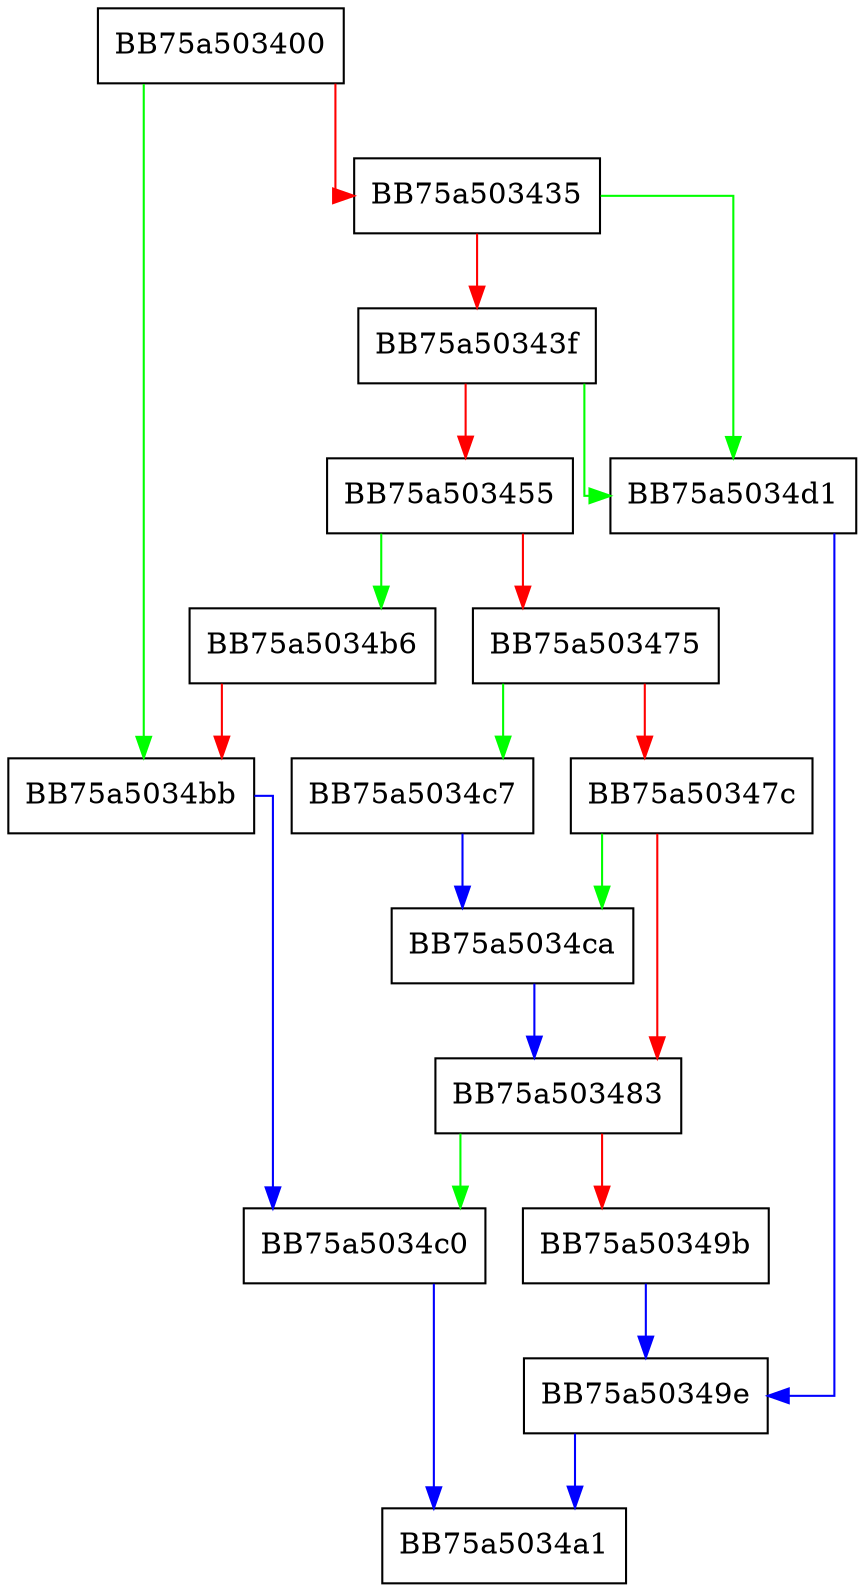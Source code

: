 digraph mmap64_lock {
  node [shape="box"];
  graph [splines=ortho];
  BB75a503400 -> BB75a5034bb [color="green"];
  BB75a503400 -> BB75a503435 [color="red"];
  BB75a503435 -> BB75a5034d1 [color="green"];
  BB75a503435 -> BB75a50343f [color="red"];
  BB75a50343f -> BB75a5034d1 [color="green"];
  BB75a50343f -> BB75a503455 [color="red"];
  BB75a503455 -> BB75a5034b6 [color="green"];
  BB75a503455 -> BB75a503475 [color="red"];
  BB75a503475 -> BB75a5034c7 [color="green"];
  BB75a503475 -> BB75a50347c [color="red"];
  BB75a50347c -> BB75a5034ca [color="green"];
  BB75a50347c -> BB75a503483 [color="red"];
  BB75a503483 -> BB75a5034c0 [color="green"];
  BB75a503483 -> BB75a50349b [color="red"];
  BB75a50349b -> BB75a50349e [color="blue"];
  BB75a50349e -> BB75a5034a1 [color="blue"];
  BB75a5034b6 -> BB75a5034bb [color="red"];
  BB75a5034bb -> BB75a5034c0 [color="blue"];
  BB75a5034c0 -> BB75a5034a1 [color="blue"];
  BB75a5034c7 -> BB75a5034ca [color="blue"];
  BB75a5034ca -> BB75a503483 [color="blue"];
  BB75a5034d1 -> BB75a50349e [color="blue"];
}